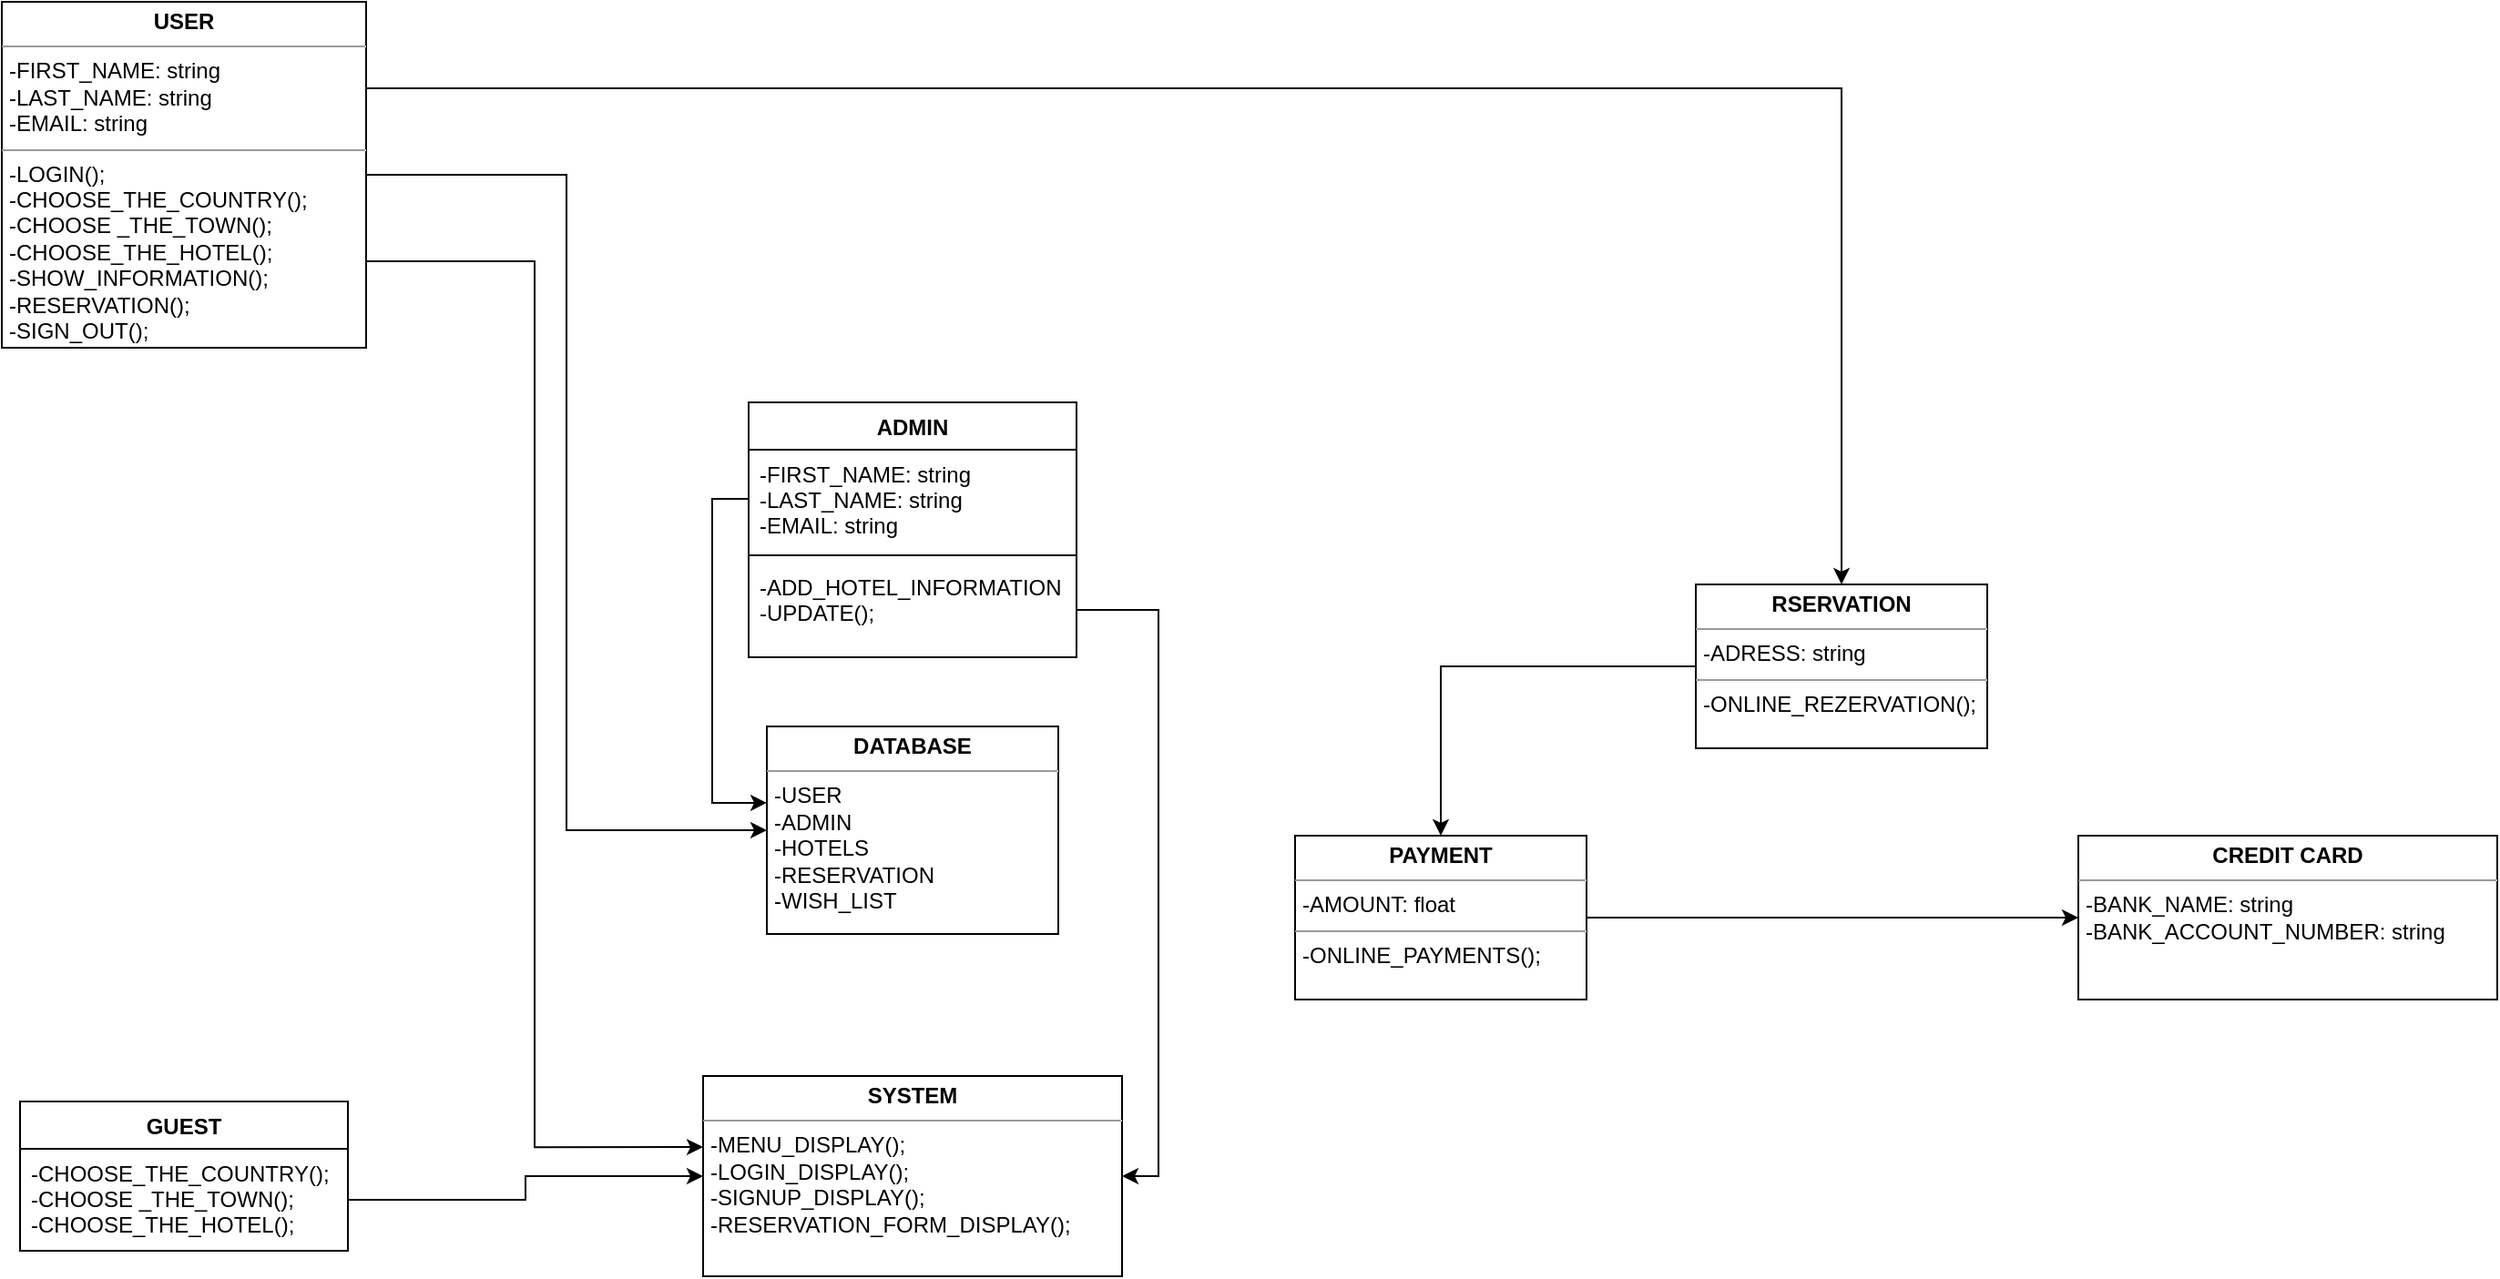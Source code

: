 <mxfile version="10.5.8" type="github"><diagram id="x7JoeBdoFD1oX0LL1LhE" name="Page-1"><mxGraphModel dx="992" dy="522" grid="1" gridSize="10" guides="1" tooltips="1" connect="1" arrows="1" fold="1" page="1" pageScale="1" pageWidth="827" pageHeight="1169" math="0" shadow="0"><root><mxCell id="0"/><mxCell id="1" parent="0"/><mxCell id="xXDVVjpwtymol_tA-VFD-24" style="edgeStyle=orthogonalEdgeStyle;rounded=0;orthogonalLoop=1;jettySize=auto;html=1;exitX=1;exitY=0.5;exitDx=0;exitDy=0;entryX=0;entryY=0.5;entryDx=0;entryDy=0;" parent="1" source="xXDVVjpwtymol_tA-VFD-1" target="xXDVVjpwtymol_tA-VFD-16" edge="1"><mxGeometry relative="1" as="geometry"/></mxCell><mxCell id="xXDVVjpwtymol_tA-VFD-31" style="edgeStyle=orthogonalEdgeStyle;rounded=0;orthogonalLoop=1;jettySize=auto;html=1;exitX=1;exitY=0.75;exitDx=0;exitDy=0;entryX=0;entryY=0.355;entryDx=0;entryDy=0;entryPerimeter=0;" parent="1" source="xXDVVjpwtymol_tA-VFD-1" target="xXDVVjpwtymol_tA-VFD-17" edge="1"><mxGeometry relative="1" as="geometry"/></mxCell><mxCell id="xXDVVjpwtymol_tA-VFD-33" style="edgeStyle=orthogonalEdgeStyle;rounded=0;orthogonalLoop=1;jettySize=auto;html=1;exitX=1;exitY=0.25;exitDx=0;exitDy=0;entryX=0.5;entryY=0;entryDx=0;entryDy=0;" parent="1" source="xXDVVjpwtymol_tA-VFD-1" target="xXDVVjpwtymol_tA-VFD-19" edge="1"><mxGeometry relative="1" as="geometry"/></mxCell><mxCell id="xXDVVjpwtymol_tA-VFD-1" value="&lt;p style=&quot;margin: 0px ; margin-top: 4px ; text-align: center&quot;&gt;&lt;b&gt;USER&lt;/b&gt;&lt;/p&gt;&lt;hr size=&quot;1&quot;&gt;&lt;p style=&quot;margin: 0px ; margin-left: 4px&quot;&gt;-FIRST_NAME: string&lt;/p&gt;&lt;p style=&quot;margin: 0px ; margin-left: 4px&quot;&gt;-LAST_NAME: string&lt;/p&gt;&lt;p style=&quot;margin: 0px ; margin-left: 4px&quot;&gt;-EMAIL: string&lt;/p&gt;&lt;hr size=&quot;1&quot;&gt;&lt;p style=&quot;margin: 0px ; margin-left: 4px&quot;&gt;-LOGIN();&lt;/p&gt;&lt;p style=&quot;margin: 0px ; margin-left: 4px&quot;&gt;-CHOOSE_THE_COUNTRY();&lt;/p&gt;&lt;p style=&quot;margin: 0px ; margin-left: 4px&quot;&gt;-CHOOSE _THE_TOWN();&lt;/p&gt;&lt;p style=&quot;margin: 0px ; margin-left: 4px&quot;&gt;-CHOOSE_THE_HOTEL();&lt;/p&gt;&lt;p style=&quot;margin: 0px ; margin-left: 4px&quot;&gt;-SHOW_INFORMATION();&lt;/p&gt;&lt;p style=&quot;margin: 0px ; margin-left: 4px&quot;&gt;-RESERVATION();&lt;/p&gt;&lt;p style=&quot;margin: 0px ; margin-left: 4px&quot;&gt;-SIGN_OUT();&lt;/p&gt;&lt;p style=&quot;margin: 0px ; margin-left: 4px&quot;&gt;&lt;br&gt;&lt;/p&gt;" style="verticalAlign=top;align=left;overflow=fill;fontSize=12;fontFamily=Helvetica;html=1;" parent="1" vertex="1"><mxGeometry x="30" y="170" width="200" height="190" as="geometry"/></mxCell><mxCell id="xXDVVjpwtymol_tA-VFD-2" value="ADMIN" style="swimlane;fontStyle=1;align=center;verticalAlign=top;childLayout=stackLayout;horizontal=1;startSize=26;horizontalStack=0;resizeParent=1;resizeParentMax=0;resizeLast=0;collapsible=1;marginBottom=0;" parent="1" vertex="1"><mxGeometry x="440" y="390" width="180" height="140" as="geometry"/></mxCell><mxCell id="xXDVVjpwtymol_tA-VFD-3" value="-FIRST_NAME: string&#10;-LAST_NAME: string&#10;-EMAIL: string&#10;" style="text;strokeColor=none;fillColor=none;align=left;verticalAlign=top;spacingLeft=4;spacingRight=4;overflow=hidden;rotatable=0;points=[[0,0.5],[1,0.5]];portConstraint=eastwest;" parent="xXDVVjpwtymol_tA-VFD-2" vertex="1"><mxGeometry y="26" width="180" height="54" as="geometry"/></mxCell><mxCell id="xXDVVjpwtymol_tA-VFD-4" value="" style="line;strokeWidth=1;fillColor=none;align=left;verticalAlign=middle;spacingTop=-1;spacingLeft=3;spacingRight=3;rotatable=0;labelPosition=right;points=[];portConstraint=eastwest;" parent="xXDVVjpwtymol_tA-VFD-2" vertex="1"><mxGeometry y="80" width="180" height="8" as="geometry"/></mxCell><mxCell id="xXDVVjpwtymol_tA-VFD-5" value="-ADD_HOTEL_INFORMATION&#10;-UPDATE();&#10;" style="text;strokeColor=none;fillColor=none;align=left;verticalAlign=top;spacingLeft=4;spacingRight=4;overflow=hidden;rotatable=0;points=[[0,0.5],[1,0.5]];portConstraint=eastwest;" parent="xXDVVjpwtymol_tA-VFD-2" vertex="1"><mxGeometry y="88" width="180" height="52" as="geometry"/></mxCell><mxCell id="xXDVVjpwtymol_tA-VFD-8" value="GUEST" style="swimlane;fontStyle=1;align=center;verticalAlign=top;childLayout=stackLayout;horizontal=1;startSize=26;horizontalStack=0;resizeParent=1;resizeParentMax=0;resizeLast=0;collapsible=1;marginBottom=0;" parent="1" vertex="1"><mxGeometry x="40" y="774" width="180" height="82" as="geometry"/></mxCell><mxCell id="xXDVVjpwtymol_tA-VFD-11" value="-CHOOSE_THE_COUNTRY();&#10;-CHOOSE _THE_TOWN();&#10;-CHOOSE_THE_HOTEL();" style="text;strokeColor=none;fillColor=none;align=left;verticalAlign=top;spacingLeft=4;spacingRight=4;overflow=hidden;rotatable=0;points=[[0,0.5],[1,0.5]];portConstraint=eastwest;" parent="xXDVVjpwtymol_tA-VFD-8" vertex="1"><mxGeometry y="26" width="180" height="56" as="geometry"/></mxCell><mxCell id="xXDVVjpwtymol_tA-VFD-16" value="&lt;p style=&quot;margin: 0px ; margin-top: 4px ; text-align: center&quot;&gt;&lt;b&gt;DATABASE&lt;/b&gt;&lt;/p&gt;&lt;hr size=&quot;1&quot;&gt;&lt;p style=&quot;margin: 0px ; margin-left: 4px&quot;&gt;-USER&lt;/p&gt;&lt;p style=&quot;margin: 0px ; margin-left: 4px&quot;&gt;-ADMIN&lt;/p&gt;&lt;p style=&quot;margin: 0px ; margin-left: 4px&quot;&gt;&lt;span&gt;-HOTELS&lt;/span&gt;&lt;/p&gt;&lt;p style=&quot;margin: 0px ; margin-left: 4px&quot;&gt;-RESERVATION&lt;/p&gt;&lt;p style=&quot;margin: 0px ; margin-left: 4px&quot;&gt;-WISH_LIST&lt;/p&gt;" style="verticalAlign=top;align=left;overflow=fill;fontSize=12;fontFamily=Helvetica;html=1;" parent="1" vertex="1"><mxGeometry x="450" y="568" width="160" height="114" as="geometry"/></mxCell><mxCell id="xXDVVjpwtymol_tA-VFD-17" value="&lt;p style=&quot;margin: 0px ; margin-top: 4px ; text-align: center&quot;&gt;&lt;b&gt;SYSTEM&lt;/b&gt;&lt;/p&gt;&lt;hr size=&quot;1&quot;&gt;&lt;p style=&quot;margin: 0px ; margin-left: 4px&quot;&gt;-MENU_DISPLAY();&lt;/p&gt;&lt;p style=&quot;margin: 0px ; margin-left: 4px&quot;&gt;-LOGIN_DISPLAY();&lt;/p&gt;&lt;p style=&quot;margin: 0px ; margin-left: 4px&quot;&gt;-SIGNUP_DISPLAY();&lt;/p&gt;&lt;p style=&quot;margin: 0px ; margin-left: 4px&quot;&gt;-RESERVATION_FORM_DISPLAY();&lt;/p&gt;&lt;p style=&quot;margin: 0px ; margin-left: 4px&quot;&gt;&lt;br&gt;&lt;/p&gt;" style="verticalAlign=top;align=left;overflow=fill;fontSize=12;fontFamily=Helvetica;html=1;" parent="1" vertex="1"><mxGeometry x="415" y="760" width="230" height="110" as="geometry"/></mxCell><mxCell id="xXDVVjpwtymol_tA-VFD-22" style="edgeStyle=orthogonalEdgeStyle;rounded=0;orthogonalLoop=1;jettySize=auto;html=1;exitX=0;exitY=0.5;exitDx=0;exitDy=0;entryX=0.5;entryY=0;entryDx=0;entryDy=0;" parent="1" source="xXDVVjpwtymol_tA-VFD-19" target="xXDVVjpwtymol_tA-VFD-20" edge="1"><mxGeometry relative="1" as="geometry"/></mxCell><mxCell id="xXDVVjpwtymol_tA-VFD-19" value="&lt;p style=&quot;margin: 0px ; margin-top: 4px ; text-align: center&quot;&gt;&lt;b&gt;RSERVATION&lt;/b&gt;&lt;/p&gt;&lt;hr size=&quot;1&quot;&gt;&lt;p style=&quot;margin: 0px ; margin-left: 4px&quot;&gt;-ADRESS: string&lt;/p&gt;&lt;hr size=&quot;1&quot;&gt;&lt;p style=&quot;margin: 0px ; margin-left: 4px&quot;&gt;-ONLINE_REZERVATION();&lt;/p&gt;" style="verticalAlign=top;align=left;overflow=fill;fontSize=12;fontFamily=Helvetica;html=1;" parent="1" vertex="1"><mxGeometry x="960" y="490" width="160" height="90" as="geometry"/></mxCell><mxCell id="xXDVVjpwtymol_tA-VFD-23" style="edgeStyle=orthogonalEdgeStyle;rounded=0;orthogonalLoop=1;jettySize=auto;html=1;exitX=1;exitY=0.5;exitDx=0;exitDy=0;entryX=0;entryY=0.5;entryDx=0;entryDy=0;" parent="1" source="xXDVVjpwtymol_tA-VFD-20" target="xXDVVjpwtymol_tA-VFD-21" edge="1"><mxGeometry relative="1" as="geometry"/></mxCell><mxCell id="xXDVVjpwtymol_tA-VFD-20" value="&lt;p style=&quot;margin: 0px ; margin-top: 4px ; text-align: center&quot;&gt;&lt;b&gt;PAYMENT&lt;/b&gt;&lt;/p&gt;&lt;hr size=&quot;1&quot;&gt;&lt;p style=&quot;margin: 0px ; margin-left: 4px&quot;&gt;-AMOUNT: float&lt;/p&gt;&lt;hr size=&quot;1&quot;&gt;&lt;p style=&quot;margin: 0px ; margin-left: 4px&quot;&gt;-ONLINE_PAYMENTS();&lt;/p&gt;" style="verticalAlign=top;align=left;overflow=fill;fontSize=12;fontFamily=Helvetica;html=1;" parent="1" vertex="1"><mxGeometry x="740" y="628" width="160" height="90" as="geometry"/></mxCell><mxCell id="xXDVVjpwtymol_tA-VFD-21" value="&lt;p style=&quot;margin: 0px ; margin-top: 4px ; text-align: center&quot;&gt;&lt;b&gt;CREDIT CARD&lt;/b&gt;&lt;/p&gt;&lt;hr size=&quot;1&quot;&gt;&lt;p style=&quot;margin: 0px ; margin-left: 4px&quot;&gt;-BANK_NAME: string&lt;/p&gt;&lt;p style=&quot;margin: 0px ; margin-left: 4px&quot;&gt;-BANK_ACCOUNT_NUMBER: string&lt;/p&gt;" style="verticalAlign=top;align=left;overflow=fill;fontSize=12;fontFamily=Helvetica;html=1;" parent="1" vertex="1"><mxGeometry x="1170" y="628" width="230" height="90" as="geometry"/></mxCell><mxCell id="xXDVVjpwtymol_tA-VFD-28" style="edgeStyle=orthogonalEdgeStyle;rounded=0;orthogonalLoop=1;jettySize=auto;html=1;exitX=0;exitY=0.5;exitDx=0;exitDy=0;entryX=0;entryY=0.368;entryDx=0;entryDy=0;entryPerimeter=0;" parent="1" source="xXDVVjpwtymol_tA-VFD-3" target="xXDVVjpwtymol_tA-VFD-16" edge="1"><mxGeometry relative="1" as="geometry"/></mxCell><mxCell id="xXDVVjpwtymol_tA-VFD-29" style="edgeStyle=orthogonalEdgeStyle;rounded=0;orthogonalLoop=1;jettySize=auto;html=1;exitX=1;exitY=0.5;exitDx=0;exitDy=0;entryX=0;entryY=0.5;entryDx=0;entryDy=0;" parent="1" source="xXDVVjpwtymol_tA-VFD-11" target="xXDVVjpwtymol_tA-VFD-17" edge="1"><mxGeometry relative="1" as="geometry"/></mxCell><mxCell id="xXDVVjpwtymol_tA-VFD-35" style="edgeStyle=orthogonalEdgeStyle;rounded=0;orthogonalLoop=1;jettySize=auto;html=1;exitX=1;exitY=0.5;exitDx=0;exitDy=0;entryX=1;entryY=0.5;entryDx=0;entryDy=0;" parent="1" source="xXDVVjpwtymol_tA-VFD-5" target="xXDVVjpwtymol_tA-VFD-17" edge="1"><mxGeometry relative="1" as="geometry"/></mxCell></root></mxGraphModel></diagram></mxfile>